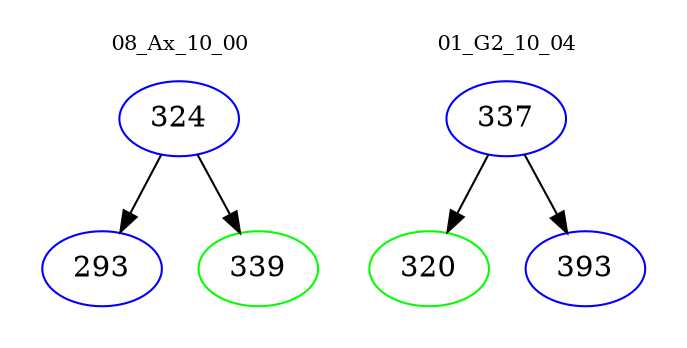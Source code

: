 digraph{
subgraph cluster_0 {
color = white
label = "08_Ax_10_00";
fontsize=10;
T0_324 [label="324", color="blue"]
T0_324 -> T0_293 [color="black"]
T0_293 [label="293", color="blue"]
T0_324 -> T0_339 [color="black"]
T0_339 [label="339", color="green"]
}
subgraph cluster_1 {
color = white
label = "01_G2_10_04";
fontsize=10;
T1_337 [label="337", color="blue"]
T1_337 -> T1_320 [color="black"]
T1_320 [label="320", color="green"]
T1_337 -> T1_393 [color="black"]
T1_393 [label="393", color="blue"]
}
}
